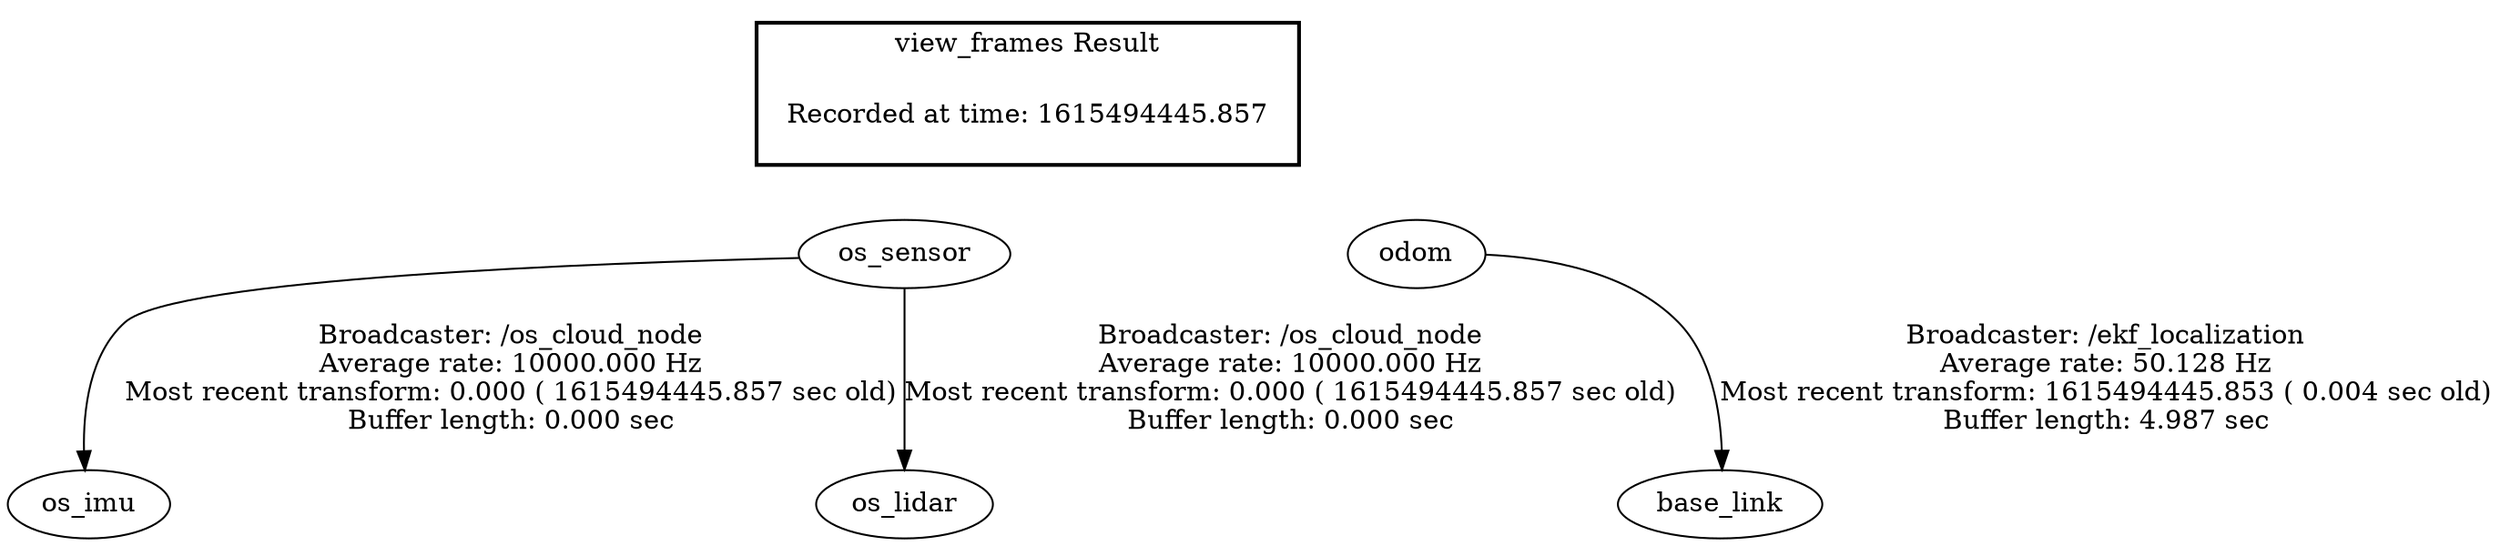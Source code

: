 digraph G {
"os_sensor" -> "os_imu"[label="Broadcaster: /os_cloud_node\nAverage rate: 10000.000 Hz\nMost recent transform: 0.000 ( 1615494445.857 sec old)\nBuffer length: 0.000 sec\n"];
"os_sensor" -> "os_lidar"[label="Broadcaster: /os_cloud_node\nAverage rate: 10000.000 Hz\nMost recent transform: 0.000 ( 1615494445.857 sec old)\nBuffer length: 0.000 sec\n"];
"odom" -> "base_link"[label="Broadcaster: /ekf_localization\nAverage rate: 50.128 Hz\nMost recent transform: 1615494445.853 ( 0.004 sec old)\nBuffer length: 4.987 sec\n"];
edge [style=invis];
 subgraph cluster_legend { style=bold; color=black; label ="view_frames Result";
"Recorded at time: 1615494445.857"[ shape=plaintext ] ;
 }->"os_sensor";
edge [style=invis];
 subgraph cluster_legend { style=bold; color=black; label ="view_frames Result";
"Recorded at time: 1615494445.857"[ shape=plaintext ] ;
 }->"odom";
}